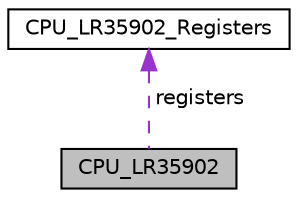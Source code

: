 digraph "CPU_LR35902"
{
 // LATEX_PDF_SIZE
  edge [fontname="Helvetica",fontsize="10",labelfontname="Helvetica",labelfontsize="10"];
  node [fontname="Helvetica",fontsize="10",shape=record];
  Node1 [label="CPU_LR35902",height=0.2,width=0.4,color="black", fillcolor="grey75", style="filled", fontcolor="black",tooltip=" "];
  Node2 -> Node1 [dir="back",color="darkorchid3",fontsize="10",style="dashed",label=" registers" ,fontname="Helvetica"];
  Node2 [label="CPU_LR35902_Registers",height=0.2,width=0.4,color="black", fillcolor="white", style="filled",URL="$structCPU__LR35902__Registers.html",tooltip=" "];
}
